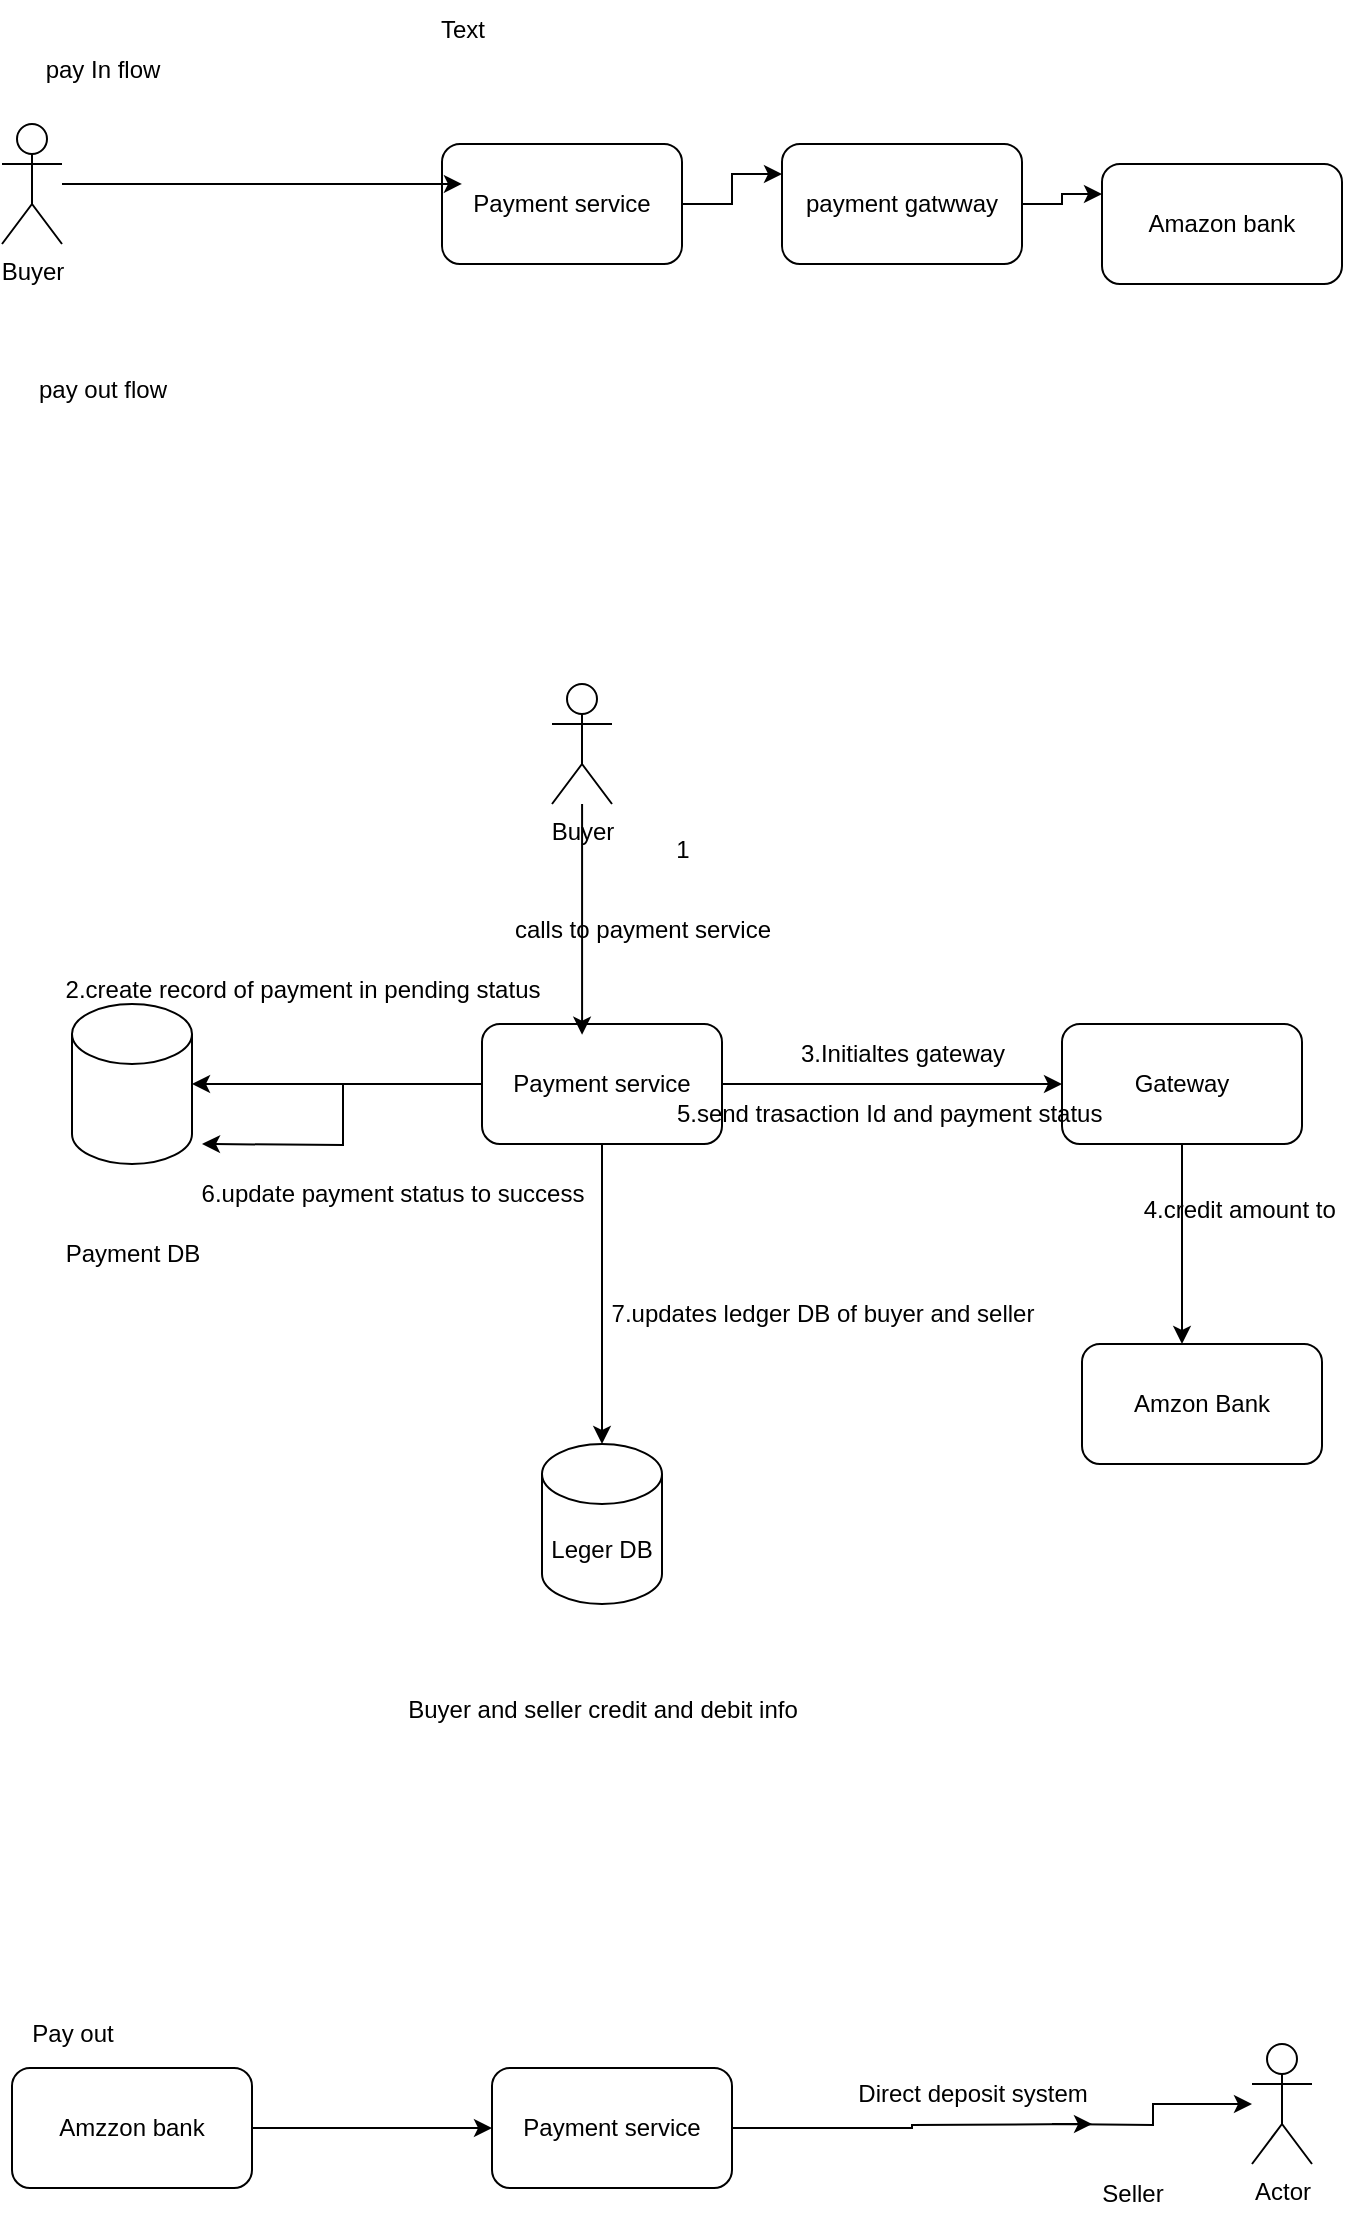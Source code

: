 <mxfile version="26.0.4">
  <diagram name="Page-1" id="SckIbm1Qw3eFDjyEtP1A">
    <mxGraphModel dx="794" dy="412" grid="1" gridSize="10" guides="1" tooltips="1" connect="1" arrows="1" fold="1" page="1" pageScale="1" pageWidth="2300" pageHeight="2300" math="0" shadow="0">
      <root>
        <mxCell id="0" />
        <mxCell id="1" parent="0" />
        <mxCell id="lDcpKYnPJLl7WVR2dZTZ-2" value="Text" style="text;html=1;align=center;verticalAlign=middle;resizable=0;points=[];autosize=1;strokeColor=none;fillColor=none;" vertex="1" parent="1">
          <mxGeometry x="305" y="28" width="50" height="30" as="geometry" />
        </mxCell>
        <mxCell id="lDcpKYnPJLl7WVR2dZTZ-3" value="Buyer" style="shape=umlActor;verticalLabelPosition=bottom;verticalAlign=top;html=1;outlineConnect=0;" vertex="1" parent="1">
          <mxGeometry x="100" y="90" width="30" height="60" as="geometry" />
        </mxCell>
        <mxCell id="lDcpKYnPJLl7WVR2dZTZ-10" style="edgeStyle=orthogonalEdgeStyle;rounded=0;orthogonalLoop=1;jettySize=auto;html=1;entryX=0;entryY=0.25;entryDx=0;entryDy=0;" edge="1" parent="1" source="lDcpKYnPJLl7WVR2dZTZ-21" target="lDcpKYnPJLl7WVR2dZTZ-5">
          <mxGeometry relative="1" as="geometry" />
        </mxCell>
        <mxCell id="lDcpKYnPJLl7WVR2dZTZ-4" value="Payment service" style="rounded=1;whiteSpace=wrap;html=1;" vertex="1" parent="1">
          <mxGeometry x="320" y="100" width="120" height="60" as="geometry" />
        </mxCell>
        <mxCell id="lDcpKYnPJLl7WVR2dZTZ-5" value="Amazon bank" style="rounded=1;whiteSpace=wrap;html=1;" vertex="1" parent="1">
          <mxGeometry x="650" y="110" width="120" height="60" as="geometry" />
        </mxCell>
        <mxCell id="lDcpKYnPJLl7WVR2dZTZ-9" style="edgeStyle=orthogonalEdgeStyle;rounded=0;orthogonalLoop=1;jettySize=auto;html=1;entryX=0.083;entryY=0.333;entryDx=0;entryDy=0;entryPerimeter=0;" edge="1" parent="1" source="lDcpKYnPJLl7WVR2dZTZ-3" target="lDcpKYnPJLl7WVR2dZTZ-4">
          <mxGeometry relative="1" as="geometry" />
        </mxCell>
        <mxCell id="lDcpKYnPJLl7WVR2dZTZ-18" value="pay In flow" style="text;html=1;align=center;verticalAlign=middle;resizable=0;points=[];autosize=1;strokeColor=none;fillColor=none;" vertex="1" parent="1">
          <mxGeometry x="110" y="48" width="80" height="30" as="geometry" />
        </mxCell>
        <mxCell id="lDcpKYnPJLl7WVR2dZTZ-20" value="pay out flow" style="text;html=1;align=center;verticalAlign=middle;resizable=0;points=[];autosize=1;strokeColor=none;fillColor=none;" vertex="1" parent="1">
          <mxGeometry x="105" y="208" width="90" height="30" as="geometry" />
        </mxCell>
        <mxCell id="lDcpKYnPJLl7WVR2dZTZ-22" value="" style="edgeStyle=orthogonalEdgeStyle;rounded=0;orthogonalLoop=1;jettySize=auto;html=1;entryX=0;entryY=0.25;entryDx=0;entryDy=0;" edge="1" parent="1" source="lDcpKYnPJLl7WVR2dZTZ-4" target="lDcpKYnPJLl7WVR2dZTZ-21">
          <mxGeometry relative="1" as="geometry">
            <mxPoint x="440" y="130" as="sourcePoint" />
            <mxPoint x="650" y="125" as="targetPoint" />
          </mxGeometry>
        </mxCell>
        <mxCell id="lDcpKYnPJLl7WVR2dZTZ-21" value="payment gatwway" style="rounded=1;whiteSpace=wrap;html=1;" vertex="1" parent="1">
          <mxGeometry x="490" y="100" width="120" height="60" as="geometry" />
        </mxCell>
        <mxCell id="lDcpKYnPJLl7WVR2dZTZ-38" style="edgeStyle=orthogonalEdgeStyle;rounded=0;orthogonalLoop=1;jettySize=auto;html=1;" edge="1" parent="1" source="lDcpKYnPJLl7WVR2dZTZ-26" target="lDcpKYnPJLl7WVR2dZTZ-39">
          <mxGeometry relative="1" as="geometry">
            <mxPoint x="630" y="570" as="targetPoint" />
          </mxGeometry>
        </mxCell>
        <mxCell id="lDcpKYnPJLl7WVR2dZTZ-46" style="edgeStyle=orthogonalEdgeStyle;rounded=0;orthogonalLoop=1;jettySize=auto;html=1;" edge="1" parent="1" source="lDcpKYnPJLl7WVR2dZTZ-26">
          <mxGeometry relative="1" as="geometry">
            <mxPoint x="200" y="600" as="targetPoint" />
          </mxGeometry>
        </mxCell>
        <mxCell id="lDcpKYnPJLl7WVR2dZTZ-26" value="Payment service" style="rounded=1;whiteSpace=wrap;html=1;" vertex="1" parent="1">
          <mxGeometry x="340" y="540" width="120" height="60" as="geometry" />
        </mxCell>
        <mxCell id="lDcpKYnPJLl7WVR2dZTZ-27" value="" style="shape=cylinder3;whiteSpace=wrap;html=1;boundedLbl=1;backgroundOutline=1;size=15;" vertex="1" parent="1">
          <mxGeometry x="135" y="530" width="60" height="80" as="geometry" />
        </mxCell>
        <mxCell id="lDcpKYnPJLl7WVR2dZTZ-28" value="Payment DB" style="text;html=1;align=center;verticalAlign=middle;resizable=0;points=[];autosize=1;strokeColor=none;fillColor=none;" vertex="1" parent="1">
          <mxGeometry x="120" y="640" width="90" height="30" as="geometry" />
        </mxCell>
        <mxCell id="lDcpKYnPJLl7WVR2dZTZ-29" style="edgeStyle=orthogonalEdgeStyle;rounded=0;orthogonalLoop=1;jettySize=auto;html=1;entryX=1;entryY=0.5;entryDx=0;entryDy=0;entryPerimeter=0;" edge="1" parent="1" source="lDcpKYnPJLl7WVR2dZTZ-26" target="lDcpKYnPJLl7WVR2dZTZ-27">
          <mxGeometry relative="1" as="geometry" />
        </mxCell>
        <mxCell id="lDcpKYnPJLl7WVR2dZTZ-30" value="Leger DB" style="shape=cylinder3;whiteSpace=wrap;html=1;boundedLbl=1;backgroundOutline=1;size=15;" vertex="1" parent="1">
          <mxGeometry x="370" y="750" width="60" height="80" as="geometry" />
        </mxCell>
        <mxCell id="lDcpKYnPJLl7WVR2dZTZ-31" value="Buyer and seller credit and debit info" style="text;html=1;align=center;verticalAlign=middle;resizable=0;points=[];autosize=1;strokeColor=none;fillColor=none;" vertex="1" parent="1">
          <mxGeometry x="290" y="868" width="220" height="30" as="geometry" />
        </mxCell>
        <mxCell id="lDcpKYnPJLl7WVR2dZTZ-32" style="edgeStyle=orthogonalEdgeStyle;rounded=0;orthogonalLoop=1;jettySize=auto;html=1;entryX=0.5;entryY=0;entryDx=0;entryDy=0;entryPerimeter=0;" edge="1" parent="1" source="lDcpKYnPJLl7WVR2dZTZ-26" target="lDcpKYnPJLl7WVR2dZTZ-30">
          <mxGeometry relative="1" as="geometry" />
        </mxCell>
        <mxCell id="lDcpKYnPJLl7WVR2dZTZ-33" value="Buyer" style="shape=umlActor;verticalLabelPosition=bottom;verticalAlign=top;html=1;outlineConnect=0;" vertex="1" parent="1">
          <mxGeometry x="375" y="370" width="30" height="60" as="geometry" />
        </mxCell>
        <mxCell id="lDcpKYnPJLl7WVR2dZTZ-34" style="edgeStyle=orthogonalEdgeStyle;rounded=0;orthogonalLoop=1;jettySize=auto;html=1;entryX=0.417;entryY=0.089;entryDx=0;entryDy=0;entryPerimeter=0;" edge="1" parent="1" source="lDcpKYnPJLl7WVR2dZTZ-33" target="lDcpKYnPJLl7WVR2dZTZ-26">
          <mxGeometry relative="1" as="geometry" />
        </mxCell>
        <mxCell id="lDcpKYnPJLl7WVR2dZTZ-35" value="calls to payment service" style="text;html=1;align=center;verticalAlign=middle;resizable=0;points=[];autosize=1;strokeColor=none;fillColor=none;" vertex="1" parent="1">
          <mxGeometry x="345" y="478" width="150" height="30" as="geometry" />
        </mxCell>
        <mxCell id="lDcpKYnPJLl7WVR2dZTZ-36" value="1" style="text;html=1;align=center;verticalAlign=middle;resizable=0;points=[];autosize=1;strokeColor=none;fillColor=none;" vertex="1" parent="1">
          <mxGeometry x="425" y="438" width="30" height="30" as="geometry" />
        </mxCell>
        <mxCell id="lDcpKYnPJLl7WVR2dZTZ-37" value="2.create record of payment in pending status" style="text;html=1;align=center;verticalAlign=middle;resizable=0;points=[];autosize=1;strokeColor=none;fillColor=none;" vertex="1" parent="1">
          <mxGeometry x="120" y="508" width="260" height="30" as="geometry" />
        </mxCell>
        <mxCell id="lDcpKYnPJLl7WVR2dZTZ-41" style="edgeStyle=orthogonalEdgeStyle;rounded=0;orthogonalLoop=1;jettySize=auto;html=1;" edge="1" parent="1" source="lDcpKYnPJLl7WVR2dZTZ-39">
          <mxGeometry relative="1" as="geometry">
            <mxPoint x="690" y="700" as="targetPoint" />
          </mxGeometry>
        </mxCell>
        <mxCell id="lDcpKYnPJLl7WVR2dZTZ-39" value="Gateway" style="rounded=1;whiteSpace=wrap;html=1;" vertex="1" parent="1">
          <mxGeometry x="630" y="540" width="120" height="60" as="geometry" />
        </mxCell>
        <mxCell id="lDcpKYnPJLl7WVR2dZTZ-40" value="3.Initialtes gateway" style="text;html=1;align=center;verticalAlign=middle;resizable=0;points=[];autosize=1;strokeColor=none;fillColor=none;" vertex="1" parent="1">
          <mxGeometry x="485" y="540" width="130" height="30" as="geometry" />
        </mxCell>
        <mxCell id="lDcpKYnPJLl7WVR2dZTZ-43" value="Amzon Bank" style="rounded=1;whiteSpace=wrap;html=1;" vertex="1" parent="1">
          <mxGeometry x="640" y="700" width="120" height="60" as="geometry" />
        </mxCell>
        <mxCell id="lDcpKYnPJLl7WVR2dZTZ-44" value="4.credit amount to&amp;nbsp;" style="text;html=1;align=center;verticalAlign=middle;resizable=0;points=[];autosize=1;strokeColor=none;fillColor=none;" vertex="1" parent="1">
          <mxGeometry x="660" y="618" width="120" height="30" as="geometry" />
        </mxCell>
        <mxCell id="lDcpKYnPJLl7WVR2dZTZ-45" value="5.send trasaction Id and payment status&amp;nbsp;" style="text;html=1;align=center;verticalAlign=middle;resizable=0;points=[];autosize=1;strokeColor=none;fillColor=none;" vertex="1" parent="1">
          <mxGeometry x="425" y="570" width="240" height="30" as="geometry" />
        </mxCell>
        <mxCell id="lDcpKYnPJLl7WVR2dZTZ-47" value="6.update payment status to success" style="text;html=1;align=center;verticalAlign=middle;resizable=0;points=[];autosize=1;strokeColor=none;fillColor=none;" vertex="1" parent="1">
          <mxGeometry x="190" y="610" width="210" height="30" as="geometry" />
        </mxCell>
        <mxCell id="lDcpKYnPJLl7WVR2dZTZ-48" value="7.updates ledger DB of buyer and seller" style="text;html=1;align=center;verticalAlign=middle;resizable=0;points=[];autosize=1;strokeColor=none;fillColor=none;" vertex="1" parent="1">
          <mxGeometry x="395" y="670" width="230" height="30" as="geometry" />
        </mxCell>
        <mxCell id="lDcpKYnPJLl7WVR2dZTZ-49" style="edgeStyle=orthogonalEdgeStyle;rounded=0;orthogonalLoop=1;jettySize=auto;html=1;entryX=0;entryY=0.5;entryDx=0;entryDy=0;" edge="1" parent="1" source="lDcpKYnPJLl7WVR2dZTZ-50" target="lDcpKYnPJLl7WVR2dZTZ-53">
          <mxGeometry relative="1" as="geometry" />
        </mxCell>
        <mxCell id="lDcpKYnPJLl7WVR2dZTZ-50" value="Amzzon bank" style="rounded=1;whiteSpace=wrap;html=1;" vertex="1" parent="1">
          <mxGeometry x="105" y="1062" width="120" height="60" as="geometry" />
        </mxCell>
        <mxCell id="lDcpKYnPJLl7WVR2dZTZ-51" value="Actor" style="shape=umlActor;verticalLabelPosition=bottom;verticalAlign=top;html=1;outlineConnect=0;" vertex="1" parent="1">
          <mxGeometry x="725" y="1050" width="30" height="60" as="geometry" />
        </mxCell>
        <mxCell id="lDcpKYnPJLl7WVR2dZTZ-52" style="edgeStyle=orthogonalEdgeStyle;rounded=0;orthogonalLoop=1;jettySize=auto;html=1;" edge="1" parent="1" target="lDcpKYnPJLl7WVR2dZTZ-51">
          <mxGeometry relative="1" as="geometry">
            <mxPoint x="625" y="1090" as="sourcePoint" />
          </mxGeometry>
        </mxCell>
        <mxCell id="lDcpKYnPJLl7WVR2dZTZ-53" value="Payment service" style="rounded=1;whiteSpace=wrap;html=1;" vertex="1" parent="1">
          <mxGeometry x="345" y="1062" width="120" height="60" as="geometry" />
        </mxCell>
        <mxCell id="lDcpKYnPJLl7WVR2dZTZ-54" value="Seller" style="text;html=1;align=center;verticalAlign=middle;resizable=0;points=[];autosize=1;strokeColor=none;fillColor=none;" vertex="1" parent="1">
          <mxGeometry x="640" y="1110" width="50" height="30" as="geometry" />
        </mxCell>
        <mxCell id="lDcpKYnPJLl7WVR2dZTZ-55" value="Pay out" style="text;html=1;align=center;verticalAlign=middle;resizable=0;points=[];autosize=1;strokeColor=none;fillColor=none;" vertex="1" parent="1">
          <mxGeometry x="105" y="1030" width="60" height="30" as="geometry" />
        </mxCell>
        <mxCell id="lDcpKYnPJLl7WVR2dZTZ-56" value="" style="edgeStyle=orthogonalEdgeStyle;rounded=0;orthogonalLoop=1;jettySize=auto;html=1;" edge="1" parent="1" source="lDcpKYnPJLl7WVR2dZTZ-53">
          <mxGeometry relative="1" as="geometry">
            <mxPoint x="465" y="1092" as="sourcePoint" />
            <mxPoint x="645" y="1090" as="targetPoint" />
          </mxGeometry>
        </mxCell>
        <mxCell id="lDcpKYnPJLl7WVR2dZTZ-57" value="Direct deposit system" style="text;html=1;align=center;verticalAlign=middle;resizable=0;points=[];autosize=1;strokeColor=none;fillColor=none;" vertex="1" parent="1">
          <mxGeometry x="515" y="1060" width="140" height="30" as="geometry" />
        </mxCell>
      </root>
    </mxGraphModel>
  </diagram>
</mxfile>
